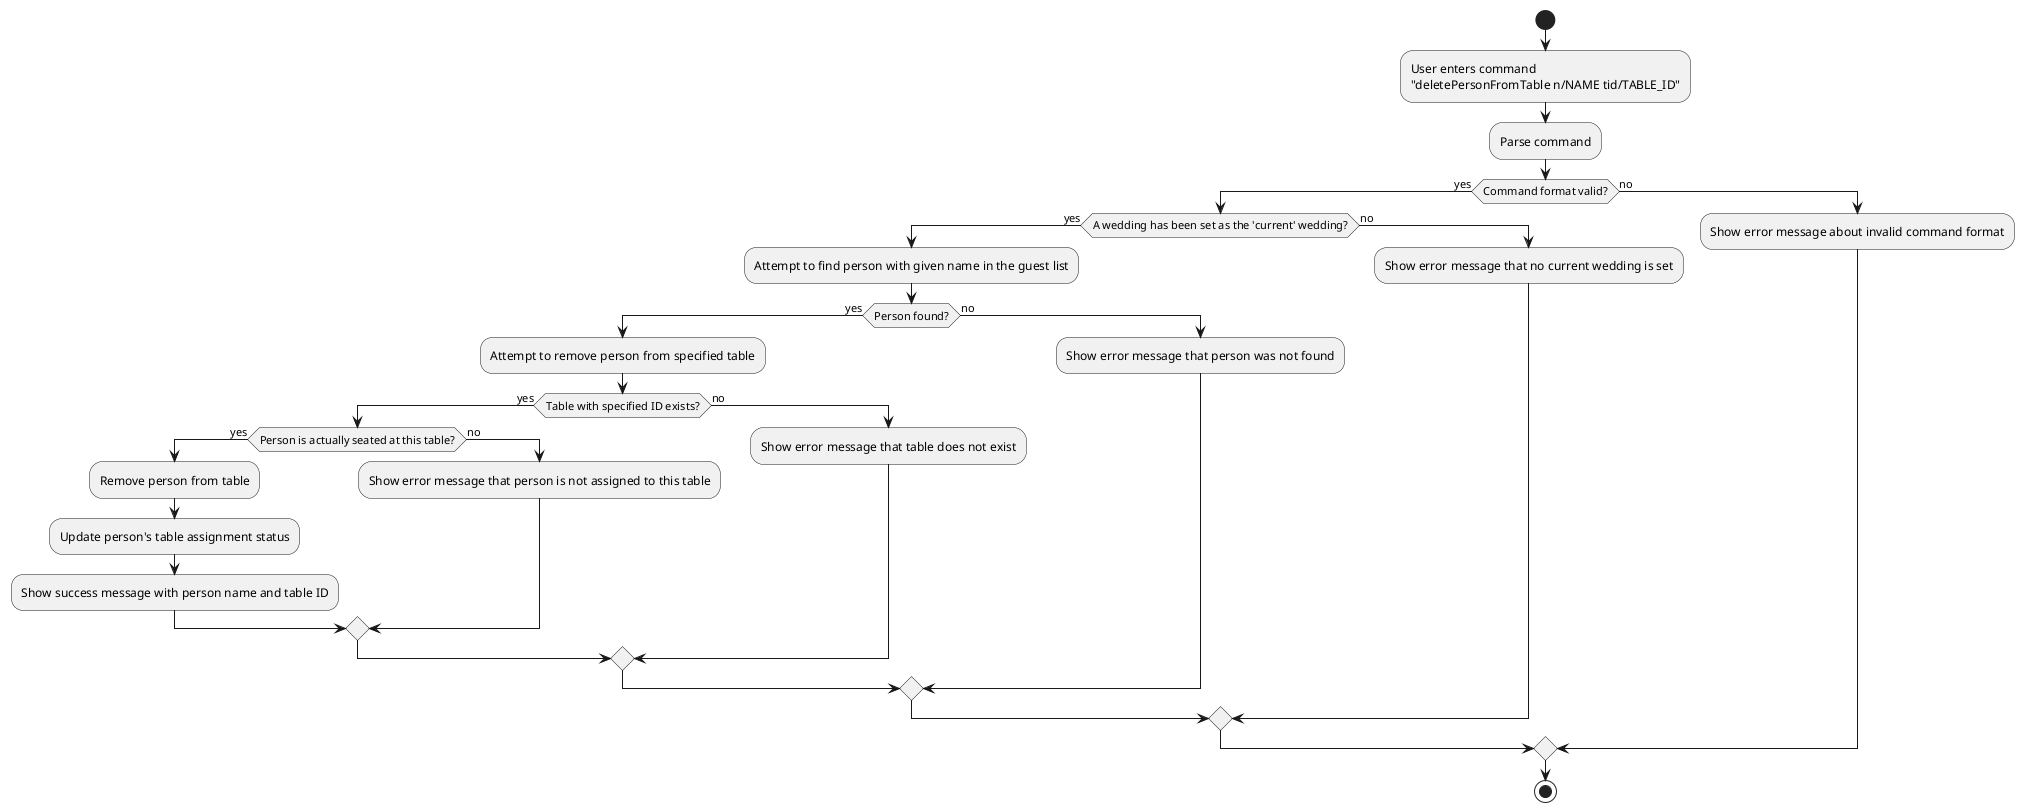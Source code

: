 @startuml
start

:User enters command 
"deletePersonFromTable n/NAME tid/TABLE_ID";

:Parse command;

if (Command format valid?) then (yes)
  if (A wedding has been set as the 'current' wedding?) then (yes)
    :Attempt to find person with given name in the guest list;
    if (Person found?) then (yes)
      :Attempt to remove person from specified table;
      if (Table with specified ID exists?) then (yes)
        if (Person is actually seated at this table?) then (yes)
          :Remove person from table;
          :Update person's table assignment status;
          :Show success message with person name and table ID;
        else (no)
          :Show error message that person is not assigned to this table;
        endif
      else (no)
        :Show error message that table does not exist;
      endif
    else (no)
      :Show error message that person was not found;
    endif
  else (no)
    :Show error message that no current wedding is set;
  endif
else (no)
  :Show error message about invalid command format;
endif

stop
@enduml
